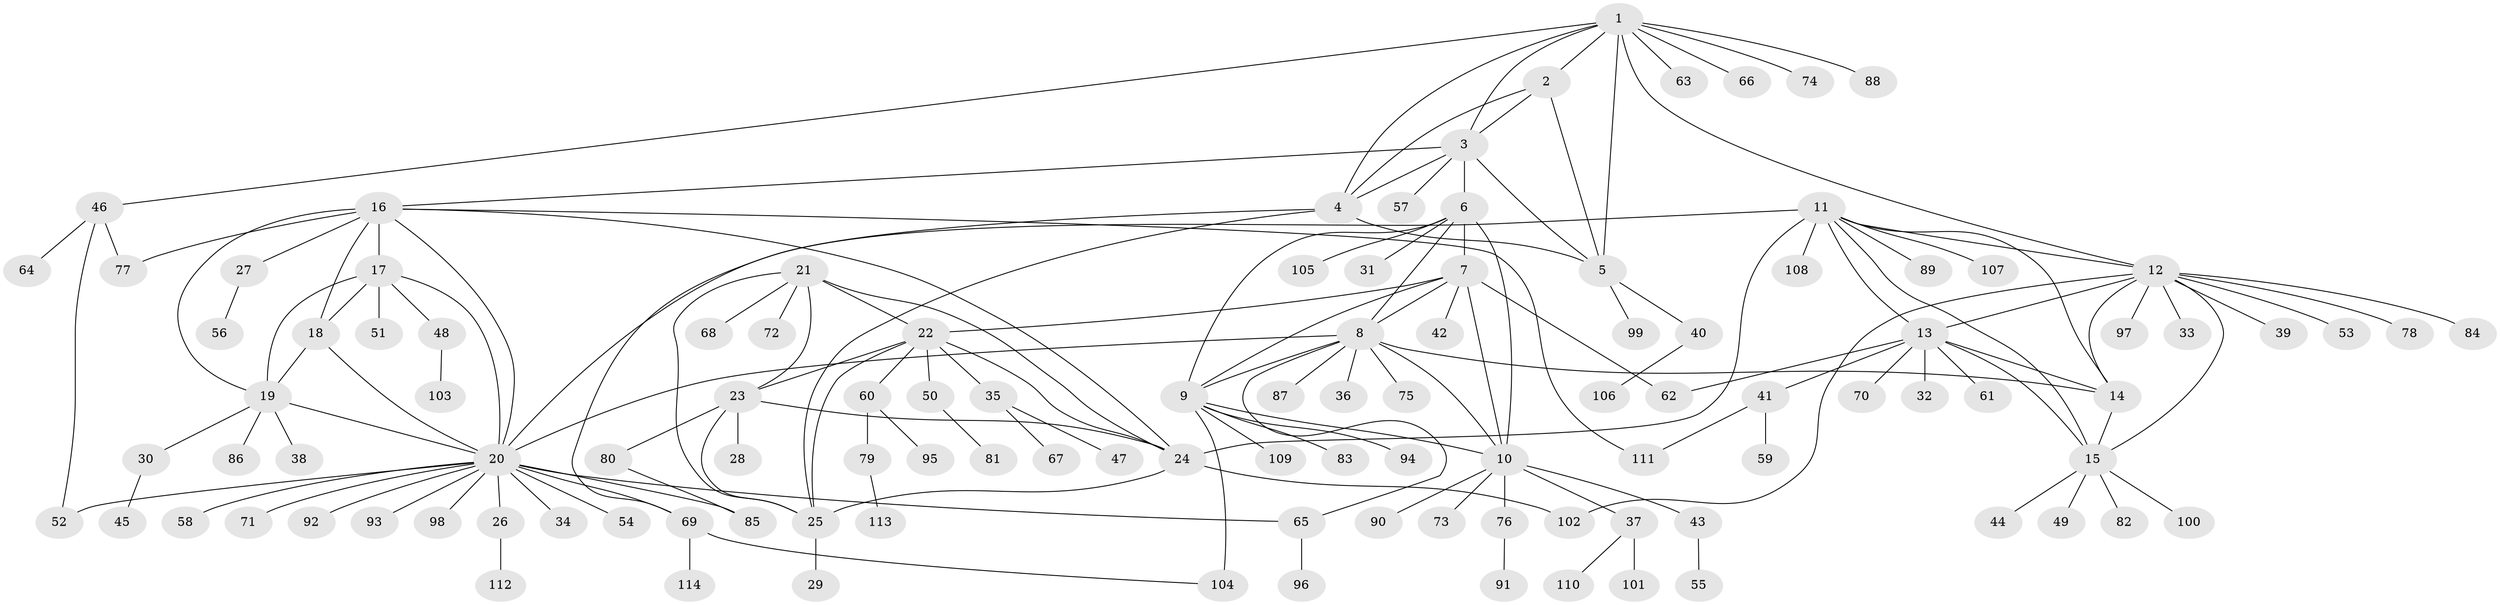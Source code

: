 // coarse degree distribution, {3: 0.2, 7: 0.08571428571428572, 1: 0.45714285714285713, 5: 0.02857142857142857, 8: 0.05714285714285714, 2: 0.11428571428571428, 13: 0.02857142857142857, 6: 0.02857142857142857}
// Generated by graph-tools (version 1.1) at 2025/37/03/04/25 23:37:35]
// undirected, 114 vertices, 158 edges
graph export_dot {
  node [color=gray90,style=filled];
  1;
  2;
  3;
  4;
  5;
  6;
  7;
  8;
  9;
  10;
  11;
  12;
  13;
  14;
  15;
  16;
  17;
  18;
  19;
  20;
  21;
  22;
  23;
  24;
  25;
  26;
  27;
  28;
  29;
  30;
  31;
  32;
  33;
  34;
  35;
  36;
  37;
  38;
  39;
  40;
  41;
  42;
  43;
  44;
  45;
  46;
  47;
  48;
  49;
  50;
  51;
  52;
  53;
  54;
  55;
  56;
  57;
  58;
  59;
  60;
  61;
  62;
  63;
  64;
  65;
  66;
  67;
  68;
  69;
  70;
  71;
  72;
  73;
  74;
  75;
  76;
  77;
  78;
  79;
  80;
  81;
  82;
  83;
  84;
  85;
  86;
  87;
  88;
  89;
  90;
  91;
  92;
  93;
  94;
  95;
  96;
  97;
  98;
  99;
  100;
  101;
  102;
  103;
  104;
  105;
  106;
  107;
  108;
  109;
  110;
  111;
  112;
  113;
  114;
  1 -- 2;
  1 -- 3;
  1 -- 4;
  1 -- 5;
  1 -- 12;
  1 -- 46;
  1 -- 63;
  1 -- 66;
  1 -- 74;
  1 -- 88;
  2 -- 3;
  2 -- 4;
  2 -- 5;
  3 -- 4;
  3 -- 5;
  3 -- 6;
  3 -- 16;
  3 -- 57;
  4 -- 5;
  4 -- 25;
  4 -- 69;
  5 -- 40;
  5 -- 99;
  6 -- 7;
  6 -- 8;
  6 -- 9;
  6 -- 10;
  6 -- 31;
  6 -- 105;
  7 -- 8;
  7 -- 9;
  7 -- 10;
  7 -- 22;
  7 -- 42;
  7 -- 62;
  8 -- 9;
  8 -- 10;
  8 -- 14;
  8 -- 20;
  8 -- 36;
  8 -- 65;
  8 -- 75;
  8 -- 87;
  9 -- 10;
  9 -- 83;
  9 -- 94;
  9 -- 104;
  9 -- 109;
  10 -- 37;
  10 -- 43;
  10 -- 73;
  10 -- 76;
  10 -- 90;
  11 -- 12;
  11 -- 13;
  11 -- 14;
  11 -- 15;
  11 -- 20;
  11 -- 24;
  11 -- 89;
  11 -- 107;
  11 -- 108;
  12 -- 13;
  12 -- 14;
  12 -- 15;
  12 -- 33;
  12 -- 39;
  12 -- 53;
  12 -- 78;
  12 -- 84;
  12 -- 97;
  12 -- 102;
  13 -- 14;
  13 -- 15;
  13 -- 32;
  13 -- 41;
  13 -- 61;
  13 -- 62;
  13 -- 70;
  14 -- 15;
  15 -- 44;
  15 -- 49;
  15 -- 82;
  15 -- 100;
  16 -- 17;
  16 -- 18;
  16 -- 19;
  16 -- 20;
  16 -- 24;
  16 -- 27;
  16 -- 77;
  16 -- 111;
  17 -- 18;
  17 -- 19;
  17 -- 20;
  17 -- 48;
  17 -- 51;
  18 -- 19;
  18 -- 20;
  19 -- 20;
  19 -- 30;
  19 -- 38;
  19 -- 86;
  20 -- 26;
  20 -- 34;
  20 -- 52;
  20 -- 54;
  20 -- 58;
  20 -- 65;
  20 -- 69;
  20 -- 71;
  20 -- 85;
  20 -- 92;
  20 -- 93;
  20 -- 98;
  21 -- 22;
  21 -- 23;
  21 -- 24;
  21 -- 25;
  21 -- 68;
  21 -- 72;
  22 -- 23;
  22 -- 24;
  22 -- 25;
  22 -- 35;
  22 -- 50;
  22 -- 60;
  23 -- 24;
  23 -- 25;
  23 -- 28;
  23 -- 80;
  24 -- 25;
  24 -- 102;
  25 -- 29;
  26 -- 112;
  27 -- 56;
  30 -- 45;
  35 -- 47;
  35 -- 67;
  37 -- 101;
  37 -- 110;
  40 -- 106;
  41 -- 59;
  41 -- 111;
  43 -- 55;
  46 -- 52;
  46 -- 64;
  46 -- 77;
  48 -- 103;
  50 -- 81;
  60 -- 79;
  60 -- 95;
  65 -- 96;
  69 -- 104;
  69 -- 114;
  76 -- 91;
  79 -- 113;
  80 -- 85;
}
